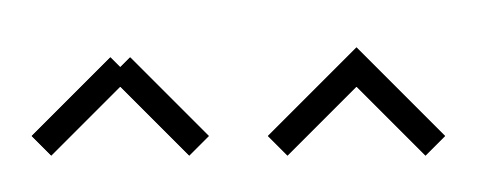\begin{tikzpicture}[line width=10pt]
  \draw (0,0) --(1,1) (1,1) --(2,0);
  \draw (3,0) -- (4,1) -- (5,0);
  \useasboundingbox (0,1.5); % make bounding box higher
\end{tikzpicture}